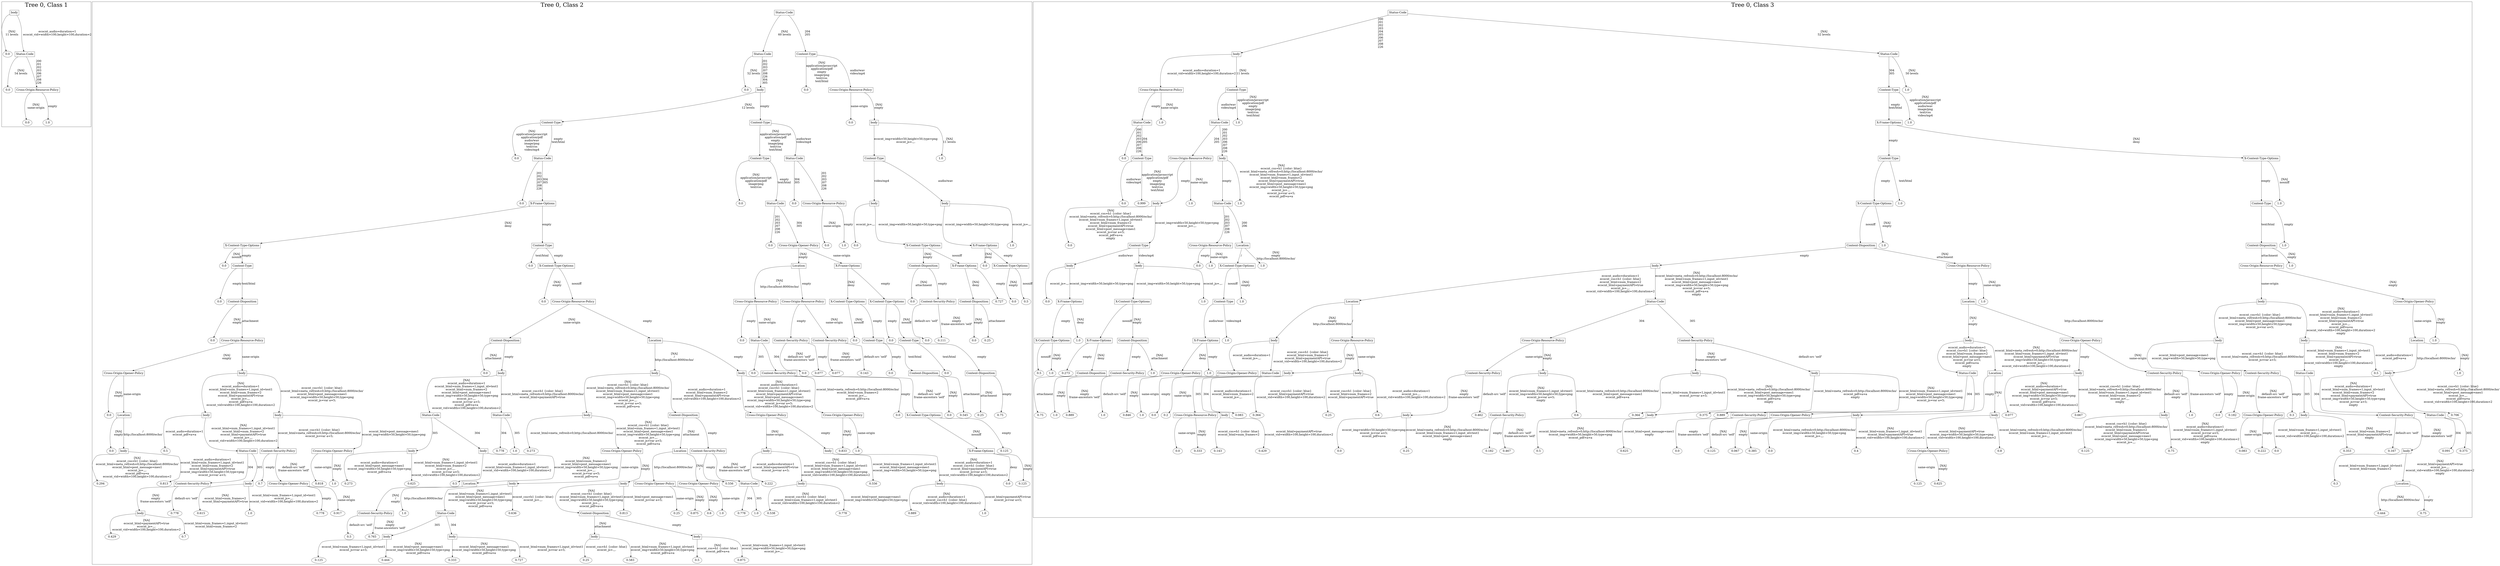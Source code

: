 /*
Generated by:
    http://https://github.com/h2oai/h2o-3/tree/master/h2o-genmodel/src/main/java/hex/genmodel/tools/PrintMojo.java
*/

/*
On a mac:

$ brew install graphviz
$ dot -Tpng file.gv -o file.png
$ open file.png
*/

digraph G {

subgraph cluster_0 {
/* Nodes */

/* Level 0 */
{
"SG_0_Node_0" [shape=box, fontsize=20, label="body"]
}

/* Level 1 */
{
"SG_0_Node_3" [fontsize=20, label="0.0"]
"SG_0_Node_1" [shape=box, fontsize=20, label="Status-Code"]
}

/* Level 2 */
{
"SG_0_Node_4" [fontsize=20, label="0.0"]
"SG_0_Node_2" [shape=box, fontsize=20, label="Cross-Origin-Resource-Policy"]
}

/* Level 3 */
{
"SG_0_Node_5" [fontsize=20, label="0.0"]
"SG_0_Node_6" [fontsize=20, label="1.0"]
}

/* Edges */
"SG_0_Node_0" -> "SG_0_Node_3" [fontsize=20, label="[NA]
11 levels
"]
"SG_0_Node_0" -> "SG_0_Node_1" [fontsize=20, label="ecocnt_audio=duration=1
ecocnt_vid=width=100,height=100,duration=2
"]
"SG_0_Node_1" -> "SG_0_Node_4" [fontsize=20, label="[NA]
54 levels
"]
"SG_0_Node_1" -> "SG_0_Node_2" [fontsize=20, label="200
201
202
203
206
207
208
226
"]
"SG_0_Node_2" -> "SG_0_Node_5" [fontsize=20, label="[NA]
same-origin
"]
"SG_0_Node_2" -> "SG_0_Node_6" [fontsize=20, label="empty
"]

fontsize=40
label="Tree 0, Class 1"
}

subgraph cluster_1 {
/* Nodes */

/* Level 0 */
{
"SG_1_Node_0" [shape=box, fontsize=20, label="Status-Code"]
}

/* Level 1 */
{
"SG_1_Node_1" [shape=box, fontsize=20, label="Status-Code"]
"SG_1_Node_2" [shape=box, fontsize=20, label="Content-Type"]
}

/* Level 2 */
{
"SG_1_Node_147" [fontsize=20, label="0.0"]
"SG_1_Node_4" [shape=box, fontsize=20, label="body"]
"SG_1_Node_148" [fontsize=20, label="0.0"]
"SG_1_Node_6" [shape=box, fontsize=20, label="Cross-Origin-Resource-Policy"]
}

/* Level 3 */
{
"SG_1_Node_7" [shape=box, fontsize=20, label="Content-Type"]
"SG_1_Node_8" [shape=box, fontsize=20, label="Content-Type"]
"SG_1_Node_149" [fontsize=20, label="0.0"]
"SG_1_Node_9" [shape=box, fontsize=20, label="body"]
}

/* Level 4 */
{
"SG_1_Node_150" [fontsize=20, label="0.0"]
"SG_1_Node_10" [shape=box, fontsize=20, label="Status-Code"]
"SG_1_Node_11" [shape=box, fontsize=20, label="Content-Type"]
"SG_1_Node_12" [shape=box, fontsize=20, label="Status-Code"]
"SG_1_Node_13" [shape=box, fontsize=20, label="Content-Type"]
"SG_1_Node_151" [fontsize=20, label="1.0"]
}

/* Level 5 */
{
"SG_1_Node_152" [fontsize=20, label="0.0"]
"SG_1_Node_14" [shape=box, fontsize=20, label="X-Frame-Options"]
"SG_1_Node_153" [fontsize=20, label="0.0"]
"SG_1_Node_15" [shape=box, fontsize=20, label="Status-Code"]
"SG_1_Node_154" [fontsize=20, label="0.0"]
"SG_1_Node_16" [shape=box, fontsize=20, label="Cross-Origin-Resource-Policy"]
"SG_1_Node_17" [shape=box, fontsize=20, label="body"]
"SG_1_Node_18" [shape=box, fontsize=20, label="body"]
}

/* Level 6 */
{
"SG_1_Node_19" [shape=box, fontsize=20, label="X-Content-Type-Options"]
"SG_1_Node_20" [shape=box, fontsize=20, label="Content-Type"]
"SG_1_Node_155" [fontsize=20, label="0.0"]
"SG_1_Node_21" [shape=box, fontsize=20, label="Cross-Origin-Opener-Policy"]
"SG_1_Node_156" [fontsize=20, label="0.0"]
"SG_1_Node_157" [fontsize=20, label="1.0"]
"SG_1_Node_158" [fontsize=20, label="0.0"]
"SG_1_Node_22" [shape=box, fontsize=20, label="X-Content-Type-Options"]
"SG_1_Node_23" [shape=box, fontsize=20, label="X-Frame-Options"]
"SG_1_Node_159" [fontsize=20, label="1.0"]
}

/* Level 7 */
{
"SG_1_Node_160" [fontsize=20, label="0.0"]
"SG_1_Node_24" [shape=box, fontsize=20, label="Content-Type"]
"SG_1_Node_161" [fontsize=20, label="0.0"]
"SG_1_Node_25" [shape=box, fontsize=20, label="X-Content-Type-Options"]
"SG_1_Node_26" [shape=box, fontsize=20, label="Location"]
"SG_1_Node_27" [shape=box, fontsize=20, label="X-Frame-Options"]
"SG_1_Node_28" [shape=box, fontsize=20, label="Content-Disposition"]
"SG_1_Node_29" [shape=box, fontsize=20, label="X-Frame-Options"]
"SG_1_Node_162" [fontsize=20, label="0.0"]
"SG_1_Node_30" [shape=box, fontsize=20, label="X-Content-Type-Options"]
}

/* Level 8 */
{
"SG_1_Node_163" [fontsize=20, label="0.0"]
"SG_1_Node_31" [shape=box, fontsize=20, label="Content-Disposition"]
"SG_1_Node_164" [fontsize=20, label="0.0"]
"SG_1_Node_32" [shape=box, fontsize=20, label="Cross-Origin-Resource-Policy"]
"SG_1_Node_33" [shape=box, fontsize=20, label="Cross-Origin-Resource-Policy"]
"SG_1_Node_34" [shape=box, fontsize=20, label="Cross-Origin-Resource-Policy"]
"SG_1_Node_35" [shape=box, fontsize=20, label="X-Content-Type-Options"]
"SG_1_Node_36" [shape=box, fontsize=20, label="X-Content-Type-Options"]
"SG_1_Node_165" [fontsize=20, label="0.0"]
"SG_1_Node_37" [shape=box, fontsize=20, label="Content-Security-Policy"]
"SG_1_Node_38" [shape=box, fontsize=20, label="Content-Disposition"]
"SG_1_Node_166" [fontsize=20, label="0.727"]
"SG_1_Node_167" [fontsize=20, label="0.0"]
"SG_1_Node_168" [fontsize=20, label="0.5"]
}

/* Level 9 */
{
"SG_1_Node_169" [fontsize=20, label="0.0"]
"SG_1_Node_41" [shape=box, fontsize=20, label="Cross-Origin-Resource-Policy"]
"SG_1_Node_42" [shape=box, fontsize=20, label="Content-Disposition"]
"SG_1_Node_43" [shape=box, fontsize=20, label="Location"]
"SG_1_Node_170" [fontsize=20, label="0.0"]
"SG_1_Node_44" [shape=box, fontsize=20, label="Status-Code"]
"SG_1_Node_45" [shape=box, fontsize=20, label="Content-Security-Policy"]
"SG_1_Node_46" [shape=box, fontsize=20, label="Content-Security-Policy"]
"SG_1_Node_171" [fontsize=20, label="0.0"]
"SG_1_Node_47" [shape=box, fontsize=20, label="Content-Type"]
"SG_1_Node_172" [fontsize=20, label="0.0"]
"SG_1_Node_48" [shape=box, fontsize=20, label="Content-Type"]
"SG_1_Node_173" [fontsize=20, label="0.0"]
"SG_1_Node_174" [fontsize=20, label="0.111"]
"SG_1_Node_175" [fontsize=20, label="0.0"]
"SG_1_Node_176" [fontsize=20, label="0.25"]
}

/* Level 10 */
{
"SG_1_Node_51" [shape=box, fontsize=20, label="Cross-Origin-Opener-Policy"]
"SG_1_Node_52" [shape=box, fontsize=20, label="body"]
"SG_1_Node_177" [fontsize=20, label="0.0"]
"SG_1_Node_53" [shape=box, fontsize=20, label="body"]
"SG_1_Node_54" [shape=box, fontsize=20, label="body"]
"SG_1_Node_55" [shape=box, fontsize=20, label="body"]
"SG_1_Node_178" [fontsize=20, label="0.0"]
"SG_1_Node_56" [shape=box, fontsize=20, label="Content-Security-Policy"]
"SG_1_Node_179" [fontsize=20, label="0.0"]
"SG_1_Node_180" [fontsize=20, label="0.077"]
"SG_1_Node_181" [fontsize=20, label="0.077"]
"SG_1_Node_182" [fontsize=20, label="0.143"]
"SG_1_Node_183" [fontsize=20, label="0.0"]
"SG_1_Node_60" [shape=box, fontsize=20, label="Content-Disposition"]
"SG_1_Node_184" [fontsize=20, label="0.0"]
"SG_1_Node_61" [shape=box, fontsize=20, label="Content-Disposition"]
}

/* Level 11 */
{
"SG_1_Node_185" [fontsize=20, label="0.0"]
"SG_1_Node_62" [shape=box, fontsize=20, label="Location"]
"SG_1_Node_63" [shape=box, fontsize=20, label="body"]
"SG_1_Node_64" [shape=box, fontsize=20, label="body"]
"SG_1_Node_65" [shape=box, fontsize=20, label="Status-Code"]
"SG_1_Node_66" [shape=box, fontsize=20, label="Status-Code"]
"SG_1_Node_67" [shape=box, fontsize=20, label="body"]
"SG_1_Node_68" [shape=box, fontsize=20, label="Content-Disposition"]
"SG_1_Node_69" [shape=box, fontsize=20, label="Cross-Origin-Opener-Policy"]
"SG_1_Node_70" [shape=box, fontsize=20, label="Cross-Origin-Opener-Policy"]
"SG_1_Node_186" [fontsize=20, label="0.0"]
"SG_1_Node_71" [shape=box, fontsize=20, label="X-Content-Type-Options"]
"SG_1_Node_187" [fontsize=20, label="0.0"]
"SG_1_Node_188" [fontsize=20, label="0.545"]
"SG_1_Node_189" [fontsize=20, label="0.25"]
"SG_1_Node_190" [fontsize=20, label="0.75"]
}

/* Level 12 */
{
"SG_1_Node_191" [fontsize=20, label="0.0"]
"SG_1_Node_75" [shape=box, fontsize=20, label="body"]
"SG_1_Node_192" [fontsize=20, label="0.5"]
"SG_1_Node_77" [shape=box, fontsize=20, label="Status-Code"]
"SG_1_Node_78" [shape=box, fontsize=20, label="Content-Security-Policy"]
"SG_1_Node_79" [shape=box, fontsize=20, label="Cross-Origin-Opener-Policy"]
"SG_1_Node_80" [shape=box, fontsize=20, label="body"]
"SG_1_Node_81" [shape=box, fontsize=20, label="body"]
"SG_1_Node_193" [fontsize=20, label="0.778"]
"SG_1_Node_194" [fontsize=20, label="1.0"]
"SG_1_Node_195" [fontsize=20, label="0.273"]
"SG_1_Node_84" [shape=box, fontsize=20, label="Cross-Origin-Opener-Policy"]
"SG_1_Node_85" [shape=box, fontsize=20, label="Location"]
"SG_1_Node_86" [shape=box, fontsize=20, label="Content-Security-Policy"]
"SG_1_Node_87" [shape=box, fontsize=20, label="body"]
"SG_1_Node_88" [shape=box, fontsize=20, label="body"]
"SG_1_Node_196" [fontsize=20, label="0.833"]
"SG_1_Node_197" [fontsize=20, label="1.0"]
"SG_1_Node_90" [shape=box, fontsize=20, label="X-Frame-Options"]
"SG_1_Node_198" [fontsize=20, label="0.125"]
}

/* Level 13 */
{
"SG_1_Node_199" [fontsize=20, label="0.294"]
"SG_1_Node_200" [fontsize=20, label="0.813"]
"SG_1_Node_94" [shape=box, fontsize=20, label="Content-Security-Policy"]
"SG_1_Node_95" [shape=box, fontsize=20, label="body"]
"SG_1_Node_201" [fontsize=20, label="0.7"]
"SG_1_Node_97" [shape=box, fontsize=20, label="Cross-Origin-Opener-Policy"]
"SG_1_Node_202" [fontsize=20, label="0.818"]
"SG_1_Node_203" [fontsize=20, label="1.0"]
"SG_1_Node_204" [fontsize=20, label="0.273"]
"SG_1_Node_205" [fontsize=20, label="0.625"]
"SG_1_Node_206" [fontsize=20, label="0.5"]
"SG_1_Node_102" [shape=box, fontsize=20, label="Location"]
"SG_1_Node_103" [shape=box, fontsize=20, label="body"]
"SG_1_Node_104" [shape=box, fontsize=20, label="body"]
"SG_1_Node_105" [shape=box, fontsize=20, label="Cross-Origin-Opener-Policy"]
"SG_1_Node_106" [shape=box, fontsize=20, label="Cross-Origin-Opener-Policy"]
"SG_1_Node_207" [fontsize=20, label="0.556"]
"SG_1_Node_108" [shape=box, fontsize=20, label="Status-Code"]
"SG_1_Node_208" [fontsize=20, label="0.222"]
"SG_1_Node_110" [shape=box, fontsize=20, label="body"]
"SG_1_Node_209" [fontsize=20, label="0.556"]
"SG_1_Node_112" [shape=box, fontsize=20, label="body"]
"SG_1_Node_210" [fontsize=20, label="0.0"]
"SG_1_Node_211" [fontsize=20, label="0.125"]
}

/* Level 14 */
{
"SG_1_Node_114" [shape=box, fontsize=20, label="body"]
"SG_1_Node_212" [fontsize=20, label="0.778"]
"SG_1_Node_213" [fontsize=20, label="0.615"]
"SG_1_Node_214" [fontsize=20, label="1.0"]
"SG_1_Node_215" [fontsize=20, label="0.778"]
"SG_1_Node_216" [fontsize=20, label="0.917"]
"SG_1_Node_119" [shape=box, fontsize=20, label="Content-Security-Policy"]
"SG_1_Node_217" [fontsize=20, label="1.0"]
"SG_1_Node_120" [shape=box, fontsize=20, label="Status-Code"]
"SG_1_Node_218" [fontsize=20, label="0.636"]
"SG_1_Node_122" [shape=box, fontsize=20, label="Content-Disposition"]
"SG_1_Node_219" [fontsize=20, label="0.813"]
"SG_1_Node_220" [fontsize=20, label="0.25"]
"SG_1_Node_221" [fontsize=20, label="0.875"]
"SG_1_Node_222" [fontsize=20, label="0.6"]
"SG_1_Node_223" [fontsize=20, label="1.0"]
"SG_1_Node_224" [fontsize=20, label="0.778"]
"SG_1_Node_225" [fontsize=20, label="1.0"]
"SG_1_Node_226" [fontsize=20, label="0.538"]
"SG_1_Node_227" [fontsize=20, label="0.778"]
"SG_1_Node_228" [fontsize=20, label="0.889"]
"SG_1_Node_229" [fontsize=20, label="1.0"]
}

/* Level 15 */
{
"SG_1_Node_230" [fontsize=20, label="0.429"]
"SG_1_Node_231" [fontsize=20, label="0.7"]
"SG_1_Node_232" [fontsize=20, label="0.5"]
"SG_1_Node_233" [fontsize=20, label="0.765"]
"SG_1_Node_135" [shape=box, fontsize=20, label="body"]
"SG_1_Node_136" [shape=box, fontsize=20, label="body"]
"SG_1_Node_137" [shape=box, fontsize=20, label="body"]
"SG_1_Node_138" [shape=box, fontsize=20, label="body"]
}

/* Level 16 */
{
"SG_1_Node_234" [fontsize=20, label="0.125"]
"SG_1_Node_235" [fontsize=20, label="0.444"]
"SG_1_Node_236" [fontsize=20, label="0.333"]
"SG_1_Node_237" [fontsize=20, label="0.727"]
"SG_1_Node_238" [fontsize=20, label="0.25"]
"SG_1_Node_239" [fontsize=20, label="0.583"]
"SG_1_Node_240" [fontsize=20, label="0.5"]
"SG_1_Node_241" [fontsize=20, label="0.875"]
}

/* Edges */
"SG_1_Node_0" -> "SG_1_Node_1" [fontsize=20, label="[NA]
60 levels
"]
"SG_1_Node_0" -> "SG_1_Node_2" [fontsize=20, label="204
205
"]
"SG_1_Node_2" -> "SG_1_Node_148" [fontsize=20, label="[NA]
application/javascript
application/pdf
empty
image/png
text/css
text/html
"]
"SG_1_Node_2" -> "SG_1_Node_6" [fontsize=20, label="audio/wav
video/mp4
"]
"SG_1_Node_6" -> "SG_1_Node_149" [fontsize=20, label="same-origin
"]
"SG_1_Node_6" -> "SG_1_Node_9" [fontsize=20, label="[NA]
empty
"]
"SG_1_Node_9" -> "SG_1_Node_13" [fontsize=20, label="ecocnt_img=width=50,height=50,type=png
ecocnt_js=.,,.
"]
"SG_1_Node_9" -> "SG_1_Node_151" [fontsize=20, label="[NA]
11 levels
"]
"SG_1_Node_13" -> "SG_1_Node_17" [fontsize=20, label="video/mp4
"]
"SG_1_Node_13" -> "SG_1_Node_18" [fontsize=20, label="audio/wav
"]
"SG_1_Node_18" -> "SG_1_Node_23" [fontsize=20, label="ecocnt_img=width=50,height=50,type=png
"]
"SG_1_Node_18" -> "SG_1_Node_159" [fontsize=20, label="ecocnt_js=.,,.
"]
"SG_1_Node_23" -> "SG_1_Node_162" [fontsize=20, label="[NA]
deny
"]
"SG_1_Node_23" -> "SG_1_Node_30" [fontsize=20, label="empty
"]
"SG_1_Node_30" -> "SG_1_Node_167" [fontsize=20, label="[NA]
empty
"]
"SG_1_Node_30" -> "SG_1_Node_168" [fontsize=20, label="nosniff
"]
"SG_1_Node_17" -> "SG_1_Node_158" [fontsize=20, label="ecocnt_js=.,,.
"]
"SG_1_Node_17" -> "SG_1_Node_22" [fontsize=20, label="ecocnt_img=width=50,height=50,type=png
"]
"SG_1_Node_22" -> "SG_1_Node_28" [fontsize=20, label="[NA]
empty
"]
"SG_1_Node_22" -> "SG_1_Node_29" [fontsize=20, label="nosniff
"]
"SG_1_Node_29" -> "SG_1_Node_38" [fontsize=20, label="[NA]
deny
"]
"SG_1_Node_29" -> "SG_1_Node_166" [fontsize=20, label="empty
"]
"SG_1_Node_38" -> "SG_1_Node_175" [fontsize=20, label="[NA]
empty
"]
"SG_1_Node_38" -> "SG_1_Node_176" [fontsize=20, label="attachment
"]
"SG_1_Node_28" -> "SG_1_Node_165" [fontsize=20, label="[NA]
attachment
"]
"SG_1_Node_28" -> "SG_1_Node_37" [fontsize=20, label="empty
"]
"SG_1_Node_37" -> "SG_1_Node_173" [fontsize=20, label="default-src 'self'
"]
"SG_1_Node_37" -> "SG_1_Node_174" [fontsize=20, label="[NA]
empty
frame-ancestors 'self'
"]
"SG_1_Node_1" -> "SG_1_Node_147" [fontsize=20, label="[NA]
52 levels
"]
"SG_1_Node_1" -> "SG_1_Node_4" [fontsize=20, label="201
202
203
207
208
226
304
305
"]
"SG_1_Node_4" -> "SG_1_Node_7" [fontsize=20, label="[NA]
12 levels
"]
"SG_1_Node_4" -> "SG_1_Node_8" [fontsize=20, label="empty
"]
"SG_1_Node_8" -> "SG_1_Node_11" [fontsize=20, label="[NA]
application/javascript
application/pdf
empty
image/png
text/css
text/html
"]
"SG_1_Node_8" -> "SG_1_Node_12" [fontsize=20, label="audio/wav
video/mp4
"]
"SG_1_Node_12" -> "SG_1_Node_154" [fontsize=20, label="304
305
"]
"SG_1_Node_12" -> "SG_1_Node_16" [fontsize=20, label="201
202
203
207
208
226
"]
"SG_1_Node_16" -> "SG_1_Node_156" [fontsize=20, label="[NA]
same-origin
"]
"SG_1_Node_16" -> "SG_1_Node_157" [fontsize=20, label="empty
"]
"SG_1_Node_11" -> "SG_1_Node_153" [fontsize=20, label="[NA]
application/javascript
application/pdf
image/png
text/css
"]
"SG_1_Node_11" -> "SG_1_Node_15" [fontsize=20, label="empty
text/html
"]
"SG_1_Node_15" -> "SG_1_Node_155" [fontsize=20, label="201
202
203
207
208
226
"]
"SG_1_Node_15" -> "SG_1_Node_21" [fontsize=20, label="304
305
"]
"SG_1_Node_21" -> "SG_1_Node_26" [fontsize=20, label="[NA]
empty
"]
"SG_1_Node_21" -> "SG_1_Node_27" [fontsize=20, label="same-origin
"]
"SG_1_Node_27" -> "SG_1_Node_35" [fontsize=20, label="[NA]
deny
"]
"SG_1_Node_27" -> "SG_1_Node_36" [fontsize=20, label="empty
"]
"SG_1_Node_36" -> "SG_1_Node_172" [fontsize=20, label="empty
"]
"SG_1_Node_36" -> "SG_1_Node_48" [fontsize=20, label="[NA]
nosniff
"]
"SG_1_Node_48" -> "SG_1_Node_184" [fontsize=20, label="text/html
"]
"SG_1_Node_48" -> "SG_1_Node_61" [fontsize=20, label="empty
"]
"SG_1_Node_61" -> "SG_1_Node_189" [fontsize=20, label="[NA]
attachment
"]
"SG_1_Node_61" -> "SG_1_Node_190" [fontsize=20, label="empty
"]
"SG_1_Node_35" -> "SG_1_Node_171" [fontsize=20, label="[NA]
nosniff
"]
"SG_1_Node_35" -> "SG_1_Node_47" [fontsize=20, label="empty
"]
"SG_1_Node_47" -> "SG_1_Node_183" [fontsize=20, label="empty
"]
"SG_1_Node_47" -> "SG_1_Node_60" [fontsize=20, label="text/html
"]
"SG_1_Node_60" -> "SG_1_Node_187" [fontsize=20, label="[NA]
empty
"]
"SG_1_Node_60" -> "SG_1_Node_188" [fontsize=20, label="attachment
"]
"SG_1_Node_26" -> "SG_1_Node_33" [fontsize=20, label="[NA]
/
http://localhost:8000/echo/
"]
"SG_1_Node_26" -> "SG_1_Node_34" [fontsize=20, label="empty
"]
"SG_1_Node_34" -> "SG_1_Node_45" [fontsize=20, label="empty
"]
"SG_1_Node_34" -> "SG_1_Node_46" [fontsize=20, label="[NA]
same-origin
"]
"SG_1_Node_46" -> "SG_1_Node_181" [fontsize=20, label="[NA]
empty
frame-ancestors 'self'
"]
"SG_1_Node_46" -> "SG_1_Node_182" [fontsize=20, label="default-src 'self'
"]
"SG_1_Node_45" -> "SG_1_Node_179" [fontsize=20, label="[NA]
default-src 'self'
frame-ancestors 'self'
"]
"SG_1_Node_45" -> "SG_1_Node_180" [fontsize=20, label="empty
"]
"SG_1_Node_33" -> "SG_1_Node_170" [fontsize=20, label="empty
"]
"SG_1_Node_33" -> "SG_1_Node_44" [fontsize=20, label="[NA]
same-origin
"]
"SG_1_Node_44" -> "SG_1_Node_178" [fontsize=20, label="305
"]
"SG_1_Node_44" -> "SG_1_Node_56" [fontsize=20, label="304
"]
"SG_1_Node_56" -> "SG_1_Node_186" [fontsize=20, label="empty
"]
"SG_1_Node_56" -> "SG_1_Node_71" [fontsize=20, label="[NA]
default-src 'self'
frame-ancestors 'self'
"]
"SG_1_Node_71" -> "SG_1_Node_90" [fontsize=20, label="[NA]
nosniff
"]
"SG_1_Node_71" -> "SG_1_Node_198" [fontsize=20, label="empty
"]
"SG_1_Node_90" -> "SG_1_Node_210" [fontsize=20, label="deny
"]
"SG_1_Node_90" -> "SG_1_Node_211" [fontsize=20, label="[NA]
empty
"]
"SG_1_Node_7" -> "SG_1_Node_150" [fontsize=20, label="[NA]
application/javascript
application/pdf
audio/wav
image/png
text/css
video/mp4
"]
"SG_1_Node_7" -> "SG_1_Node_10" [fontsize=20, label="empty
text/html
"]
"SG_1_Node_10" -> "SG_1_Node_152" [fontsize=20, label="201
202
203
207
208
226
"]
"SG_1_Node_10" -> "SG_1_Node_14" [fontsize=20, label="304
305
"]
"SG_1_Node_14" -> "SG_1_Node_19" [fontsize=20, label="[NA]
deny
"]
"SG_1_Node_14" -> "SG_1_Node_20" [fontsize=20, label="empty
"]
"SG_1_Node_20" -> "SG_1_Node_161" [fontsize=20, label="text/html
"]
"SG_1_Node_20" -> "SG_1_Node_25" [fontsize=20, label="empty
"]
"SG_1_Node_25" -> "SG_1_Node_164" [fontsize=20, label="[NA]
empty
"]
"SG_1_Node_25" -> "SG_1_Node_32" [fontsize=20, label="nosniff
"]
"SG_1_Node_32" -> "SG_1_Node_42" [fontsize=20, label="[NA]
same-origin
"]
"SG_1_Node_32" -> "SG_1_Node_43" [fontsize=20, label="empty
"]
"SG_1_Node_43" -> "SG_1_Node_54" [fontsize=20, label="[NA]
/
http://localhost:8000/echo/
"]
"SG_1_Node_43" -> "SG_1_Node_55" [fontsize=20, label="empty
"]
"SG_1_Node_55" -> "SG_1_Node_69" [fontsize=20, label="[NA]
ecocnt_audio=duration=1
ecocnt_css=h1 {color: blue}
ecocnt_html=num_frames=1,input_id=test1
ecocnt_html=paymentAPI=true
ecocnt_html=post_message=mes1
ecocnt_img=width=50,height=50,type=png
ecocnt_js=var a=5;
ecocnt_vid=width=100,height=100,duration=2
"]
"SG_1_Node_55" -> "SG_1_Node_70" [fontsize=20, label="ecocnt_html=meta_refresh=0;http://localhost:8000/echo/
ecocnt_html=num_frames=2
ecocnt_js=.,,.
ecocnt_pdf=a=a
"]
"SG_1_Node_70" -> "SG_1_Node_196" [fontsize=20, label="[NA]
empty
"]
"SG_1_Node_70" -> "SG_1_Node_197" [fontsize=20, label="same-origin
"]
"SG_1_Node_69" -> "SG_1_Node_87" [fontsize=20, label="[NA]
same-origin
"]
"SG_1_Node_69" -> "SG_1_Node_88" [fontsize=20, label="empty
"]
"SG_1_Node_88" -> "SG_1_Node_209" [fontsize=20, label="ecocnt_html=num_frames=1,input_id=test1
ecocnt_html=post_message=mes1
ecocnt_img=width=50,height=50,type=png
"]
"SG_1_Node_88" -> "SG_1_Node_112" [fontsize=20, label="[NA]
ecocnt_audio=duration=1
ecocnt_css=h1 {color: blue}
ecocnt_html=paymentAPI=true
ecocnt_js=var a=5;
ecocnt_vid=width=100,height=100,duration=2
"]
"SG_1_Node_112" -> "SG_1_Node_228" [fontsize=20, label="[NA]
ecocnt_audio=duration=1
ecocnt_css=h1 {color: blue}
ecocnt_vid=width=100,height=100,duration=2
"]
"SG_1_Node_112" -> "SG_1_Node_229" [fontsize=20, label="ecocnt_html=paymentAPI=true
ecocnt_js=var a=5;
"]
"SG_1_Node_87" -> "SG_1_Node_208" [fontsize=20, label="ecocnt_audio=duration=1
ecocnt_html=paymentAPI=true
ecocnt_js=var a=5;
"]
"SG_1_Node_87" -> "SG_1_Node_110" [fontsize=20, label="[NA]
ecocnt_css=h1 {color: blue}
ecocnt_html=num_frames=1,input_id=test1
ecocnt_html=post_message=mes1
ecocnt_img=width=50,height=50,type=png
ecocnt_vid=width=100,height=100,duration=2
"]
"SG_1_Node_110" -> "SG_1_Node_226" [fontsize=20, label="[NA]
ecocnt_css=h1 {color: blue}
ecocnt_html=num_frames=1,input_id=test1
ecocnt_vid=width=100,height=100,duration=2
"]
"SG_1_Node_110" -> "SG_1_Node_227" [fontsize=20, label="ecocnt_html=post_message=mes1
ecocnt_img=width=50,height=50,type=png
"]
"SG_1_Node_54" -> "SG_1_Node_67" [fontsize=20, label="[NA]
ecocnt_css=h1 {color: blue}
ecocnt_html=meta_refresh=0;http://localhost:8000/echo/
ecocnt_html=num_frames=1,input_id=test1
ecocnt_html=post_message=mes1
ecocnt_img=width=50,height=50,type=png
ecocnt_js=.,,.
ecocnt_js=var a=5;
ecocnt_pdf=a=a
"]
"SG_1_Node_54" -> "SG_1_Node_68" [fontsize=20, label="ecocnt_audio=duration=1
ecocnt_html=num_frames=2
ecocnt_html=paymentAPI=true
ecocnt_vid=width=100,height=100,duration=2
"]
"SG_1_Node_68" -> "SG_1_Node_85" [fontsize=20, label="[NA]
attachment
"]
"SG_1_Node_68" -> "SG_1_Node_86" [fontsize=20, label="empty
"]
"SG_1_Node_86" -> "SG_1_Node_207" [fontsize=20, label="empty
"]
"SG_1_Node_86" -> "SG_1_Node_108" [fontsize=20, label="[NA]
default-src 'self'
frame-ancestors 'self'
"]
"SG_1_Node_108" -> "SG_1_Node_224" [fontsize=20, label="304
"]
"SG_1_Node_108" -> "SG_1_Node_225" [fontsize=20, label="305
"]
"SG_1_Node_85" -> "SG_1_Node_105" [fontsize=20, label="http://localhost:8000/echo/
"]
"SG_1_Node_85" -> "SG_1_Node_106" [fontsize=20, label="[NA]
/
"]
"SG_1_Node_106" -> "SG_1_Node_222" [fontsize=20, label="[NA]
empty
"]
"SG_1_Node_106" -> "SG_1_Node_223" [fontsize=20, label="same-origin
"]
"SG_1_Node_105" -> "SG_1_Node_220" [fontsize=20, label="same-origin
"]
"SG_1_Node_105" -> "SG_1_Node_221" [fontsize=20, label="[NA]
empty
"]
"SG_1_Node_67" -> "SG_1_Node_195" [fontsize=20, label="ecocnt_html=meta_refresh=0;http://localhost:8000/echo/
"]
"SG_1_Node_67" -> "SG_1_Node_84" [fontsize=20, label="[NA]
ecocnt_css=h1 {color: blue}
ecocnt_html=num_frames=1,input_id=test1
ecocnt_html=post_message=mes1
ecocnt_img=width=50,height=50,type=png
ecocnt_js=.,,.
ecocnt_js=var a=5;
ecocnt_pdf=a=a
"]
"SG_1_Node_84" -> "SG_1_Node_103" [fontsize=20, label="same-origin
"]
"SG_1_Node_84" -> "SG_1_Node_104" [fontsize=20, label="[NA]
empty
"]
"SG_1_Node_104" -> "SG_1_Node_122" [fontsize=20, label="[NA]
ecocnt_css=h1 {color: blue}
ecocnt_html=num_frames=1,input_id=test1
ecocnt_img=width=50,height=50,type=png
ecocnt_js=.,,.
ecocnt_pdf=a=a
"]
"SG_1_Node_104" -> "SG_1_Node_219" [fontsize=20, label="ecocnt_html=post_message=mes1
ecocnt_js=var a=5;
"]
"SG_1_Node_122" -> "SG_1_Node_137" [fontsize=20, label="[NA]
attachment
"]
"SG_1_Node_122" -> "SG_1_Node_138" [fontsize=20, label="empty
"]
"SG_1_Node_138" -> "SG_1_Node_240" [fontsize=20, label="[NA]
ecocnt_css=h1 {color: blue}
ecocnt_pdf=a=a
"]
"SG_1_Node_138" -> "SG_1_Node_241" [fontsize=20, label="ecocnt_html=num_frames=1,input_id=test1
ecocnt_img=width=50,height=50,type=png
ecocnt_js=.,,.
"]
"SG_1_Node_137" -> "SG_1_Node_238" [fontsize=20, label="ecocnt_css=h1 {color: blue}
ecocnt_js=.,,.
"]
"SG_1_Node_137" -> "SG_1_Node_239" [fontsize=20, label="[NA]
ecocnt_html=num_frames=1,input_id=test1
ecocnt_img=width=50,height=50,type=png
ecocnt_pdf=a=a
"]
"SG_1_Node_103" -> "SG_1_Node_120" [fontsize=20, label="[NA]
ecocnt_html=num_frames=1,input_id=test1
ecocnt_html=post_message=mes1
ecocnt_img=width=50,height=50,type=png
ecocnt_js=var a=5;
ecocnt_pdf=a=a
"]
"SG_1_Node_103" -> "SG_1_Node_218" [fontsize=20, label="ecocnt_css=h1 {color: blue}
ecocnt_js=.,,.
"]
"SG_1_Node_120" -> "SG_1_Node_135" [fontsize=20, label="305
"]
"SG_1_Node_120" -> "SG_1_Node_136" [fontsize=20, label="304
"]
"SG_1_Node_136" -> "SG_1_Node_236" [fontsize=20, label="[NA]
ecocnt_html=post_message=mes1
ecocnt_img=width=50,height=50,type=png
ecocnt_pdf=a=a
"]
"SG_1_Node_136" -> "SG_1_Node_237" [fontsize=20, label="ecocnt_html=num_frames=1,input_id=test1
ecocnt_js=var a=5;
"]
"SG_1_Node_135" -> "SG_1_Node_234" [fontsize=20, label="ecocnt_html=num_frames=1,input_id=test1
ecocnt_js=var a=5;
"]
"SG_1_Node_135" -> "SG_1_Node_235" [fontsize=20, label="[NA]
ecocnt_html=post_message=mes1
ecocnt_img=width=50,height=50,type=png
ecocnt_pdf=a=a
"]
"SG_1_Node_42" -> "SG_1_Node_177" [fontsize=20, label="[NA]
attachment
"]
"SG_1_Node_42" -> "SG_1_Node_53" [fontsize=20, label="empty
"]
"SG_1_Node_53" -> "SG_1_Node_65" [fontsize=20, label="[NA]
ecocnt_audio=duration=1
ecocnt_html=num_frames=1,input_id=test1
ecocnt_html=num_frames=2
ecocnt_html=post_message=mes1
ecocnt_img=width=50,height=50,type=png
ecocnt_js=.,,.
ecocnt_js=var a=5;
ecocnt_pdf=a=a
ecocnt_vid=width=100,height=100,duration=2
"]
"SG_1_Node_53" -> "SG_1_Node_66" [fontsize=20, label="ecocnt_css=h1 {color: blue}
ecocnt_html=meta_refresh=0;http://localhost:8000/echo/
ecocnt_html=paymentAPI=true
"]
"SG_1_Node_66" -> "SG_1_Node_193" [fontsize=20, label="304
"]
"SG_1_Node_66" -> "SG_1_Node_194" [fontsize=20, label="305
"]
"SG_1_Node_65" -> "SG_1_Node_80" [fontsize=20, label="305
"]
"SG_1_Node_65" -> "SG_1_Node_81" [fontsize=20, label="304
"]
"SG_1_Node_81" -> "SG_1_Node_206" [fontsize=20, label="ecocnt_audio=duration=1
ecocnt_html=num_frames=1,input_id=test1
ecocnt_vid=width=100,height=100,duration=2
"]
"SG_1_Node_81" -> "SG_1_Node_102" [fontsize=20, label="[NA]
ecocnt_html=num_frames=2
ecocnt_html=post_message=mes1
ecocnt_img=width=50,height=50,type=png
ecocnt_js=.,,.
ecocnt_js=var a=5;
ecocnt_pdf=a=a
"]
"SG_1_Node_102" -> "SG_1_Node_119" [fontsize=20, label="[NA]
/
empty
"]
"SG_1_Node_102" -> "SG_1_Node_217" [fontsize=20, label="http://localhost:8000/echo/
"]
"SG_1_Node_119" -> "SG_1_Node_232" [fontsize=20, label="default-src 'self'
"]
"SG_1_Node_119" -> "SG_1_Node_233" [fontsize=20, label="[NA]
empty
frame-ancestors 'self'
"]
"SG_1_Node_80" -> "SG_1_Node_204" [fontsize=20, label="ecocnt_audio=duration=1
ecocnt_html=post_message=mes1
ecocnt_img=width=50,height=50,type=png
ecocnt_pdf=a=a
"]
"SG_1_Node_80" -> "SG_1_Node_205" [fontsize=20, label="[NA]
ecocnt_html=num_frames=1,input_id=test1
ecocnt_html=num_frames=2
ecocnt_js=.,,.
ecocnt_js=var a=5;
ecocnt_vid=width=100,height=100,duration=2
"]
"SG_1_Node_19" -> "SG_1_Node_160" [fontsize=20, label="[NA]
nosniff
"]
"SG_1_Node_19" -> "SG_1_Node_24" [fontsize=20, label="empty
"]
"SG_1_Node_24" -> "SG_1_Node_163" [fontsize=20, label="empty
"]
"SG_1_Node_24" -> "SG_1_Node_31" [fontsize=20, label="text/html
"]
"SG_1_Node_31" -> "SG_1_Node_169" [fontsize=20, label="[NA]
empty
"]
"SG_1_Node_31" -> "SG_1_Node_41" [fontsize=20, label="attachment
"]
"SG_1_Node_41" -> "SG_1_Node_51" [fontsize=20, label="[NA]
empty
"]
"SG_1_Node_41" -> "SG_1_Node_52" [fontsize=20, label="same-origin
"]
"SG_1_Node_52" -> "SG_1_Node_63" [fontsize=20, label="[NA]
ecocnt_audio=duration=1
ecocnt_html=num_frames=1,input_id=test1
ecocnt_html=num_frames=2
ecocnt_html=paymentAPI=true
ecocnt_js=.,,.
ecocnt_pdf=a=a
ecocnt_vid=width=100,height=100,duration=2
"]
"SG_1_Node_52" -> "SG_1_Node_64" [fontsize=20, label="ecocnt_css=h1 {color: blue}
ecocnt_html=meta_refresh=0;http://localhost:8000/echo/
ecocnt_html=post_message=mes1
ecocnt_img=width=50,height=50,type=png
ecocnt_js=var a=5;
"]
"SG_1_Node_64" -> "SG_1_Node_78" [fontsize=20, label="ecocnt_css=h1 {color: blue}
ecocnt_html=meta_refresh=0;http://localhost:8000/echo/
ecocnt_js=var a=5;
"]
"SG_1_Node_64" -> "SG_1_Node_79" [fontsize=20, label="ecocnt_html=post_message=mes1
ecocnt_img=width=50,height=50,type=png
"]
"SG_1_Node_79" -> "SG_1_Node_202" [fontsize=20, label="same-origin
"]
"SG_1_Node_79" -> "SG_1_Node_203" [fontsize=20, label="[NA]
empty
"]
"SG_1_Node_78" -> "SG_1_Node_201" [fontsize=20, label="empty
"]
"SG_1_Node_78" -> "SG_1_Node_97" [fontsize=20, label="[NA]
default-src 'self'
frame-ancestors 'self'
"]
"SG_1_Node_97" -> "SG_1_Node_215" [fontsize=20, label="empty
"]
"SG_1_Node_97" -> "SG_1_Node_216" [fontsize=20, label="[NA]
same-origin
"]
"SG_1_Node_63" -> "SG_1_Node_192" [fontsize=20, label="ecocnt_audio=duration=1
ecocnt_pdf=a=a
"]
"SG_1_Node_63" -> "SG_1_Node_77" [fontsize=20, label="[NA]
ecocnt_html=num_frames=1,input_id=test1
ecocnt_html=num_frames=2
ecocnt_html=paymentAPI=true
ecocnt_js=.,,.
ecocnt_vid=width=100,height=100,duration=2
"]
"SG_1_Node_77" -> "SG_1_Node_94" [fontsize=20, label="304
"]
"SG_1_Node_77" -> "SG_1_Node_95" [fontsize=20, label="305
"]
"SG_1_Node_95" -> "SG_1_Node_213" [fontsize=20, label="[NA]
ecocnt_html=num_frames=2
ecocnt_html=paymentAPI=true
"]
"SG_1_Node_95" -> "SG_1_Node_214" [fontsize=20, label="ecocnt_html=num_frames=1,input_id=test1
ecocnt_js=.,,.
ecocnt_vid=width=100,height=100,duration=2
"]
"SG_1_Node_94" -> "SG_1_Node_114" [fontsize=20, label="[NA]
empty
frame-ancestors 'self'
"]
"SG_1_Node_94" -> "SG_1_Node_212" [fontsize=20, label="default-src 'self'
"]
"SG_1_Node_114" -> "SG_1_Node_230" [fontsize=20, label="[NA]
ecocnt_html=paymentAPI=true
ecocnt_js=.,,.
ecocnt_vid=width=100,height=100,duration=2
"]
"SG_1_Node_114" -> "SG_1_Node_231" [fontsize=20, label="ecocnt_html=num_frames=1,input_id=test1
ecocnt_html=num_frames=2
"]
"SG_1_Node_51" -> "SG_1_Node_185" [fontsize=20, label="[NA]
empty
"]
"SG_1_Node_51" -> "SG_1_Node_62" [fontsize=20, label="same-origin
"]
"SG_1_Node_62" -> "SG_1_Node_191" [fontsize=20, label="[NA]
empty
"]
"SG_1_Node_62" -> "SG_1_Node_75" [fontsize=20, label="/
http://localhost:8000/echo/
"]
"SG_1_Node_75" -> "SG_1_Node_199" [fontsize=20, label="[NA]
ecocnt_css=h1 {color: blue}
ecocnt_html=meta_refresh=0;http://localhost:8000/echo/
ecocnt_html=post_message=mes1
ecocnt_js=.,,.
ecocnt_pdf=a=a
ecocnt_vid=width=100,height=100,duration=2
"]
"SG_1_Node_75" -> "SG_1_Node_200" [fontsize=20, label="ecocnt_audio=duration=1
ecocnt_html=num_frames=1,input_id=test1
ecocnt_html=num_frames=2
ecocnt_html=paymentAPI=true
ecocnt_img=width=50,height=50,type=png
ecocnt_js=var a=5;
"]

fontsize=40
label="Tree 0, Class 2"
}

subgraph cluster_2 {
/* Nodes */

/* Level 0 */
{
"SG_2_Node_0" [shape=box, fontsize=20, label="Status-Code"]
}

/* Level 1 */
{
"SG_2_Node_1" [shape=box, fontsize=20, label="body"]
"SG_2_Node_2" [shape=box, fontsize=20, label="Status-Code"]
}

/* Level 2 */
{
"SG_2_Node_3" [shape=box, fontsize=20, label="Cross-Origin-Resource-Policy"]
"SG_2_Node_4" [shape=box, fontsize=20, label="Content-Type"]
"SG_2_Node_5" [shape=box, fontsize=20, label="Content-Type"]
"SG_2_Node_137" [fontsize=20, label="1.0"]
}

/* Level 3 */
{
"SG_2_Node_7" [shape=box, fontsize=20, label="Status-Code"]
"SG_2_Node_138" [fontsize=20, label="1.0"]
"SG_2_Node_9" [shape=box, fontsize=20, label="Status-Code"]
"SG_2_Node_139" [fontsize=20, label="1.0"]
"SG_2_Node_11" [shape=box, fontsize=20, label="X-Frame-Options"]
"SG_2_Node_140" [fontsize=20, label="1.0"]
}

/* Level 4 */
{
"SG_2_Node_141" [fontsize=20, label="0.0"]
"SG_2_Node_12" [shape=box, fontsize=20, label="Content-Type"]
"SG_2_Node_13" [shape=box, fontsize=20, label="Cross-Origin-Resource-Policy"]
"SG_2_Node_14" [shape=box, fontsize=20, label="body"]
"SG_2_Node_15" [shape=box, fontsize=20, label="Content-Type"]
"SG_2_Node_16" [shape=box, fontsize=20, label="X-Content-Type-Options"]
}

/* Level 5 */
{
"SG_2_Node_142" [fontsize=20, label="0.0"]
"SG_2_Node_143" [fontsize=20, label="0.999"]
"SG_2_Node_18" [shape=box, fontsize=20, label="body"]
"SG_2_Node_144" [fontsize=20, label="1.0"]
"SG_2_Node_19" [shape=box, fontsize=20, label="Status-Code"]
"SG_2_Node_145" [fontsize=20, label="1.0"]
"SG_2_Node_20" [shape=box, fontsize=20, label="X-Content-Type-Options"]
"SG_2_Node_146" [fontsize=20, label="1.0"]
"SG_2_Node_21" [shape=box, fontsize=20, label="Content-Type"]
"SG_2_Node_147" [fontsize=20, label="1.0"]
}

/* Level 6 */
{
"SG_2_Node_148" [fontsize=20, label="0.0"]
"SG_2_Node_22" [shape=box, fontsize=20, label="Content-Type"]
"SG_2_Node_23" [shape=box, fontsize=20, label="Cross-Origin-Resource-Policy"]
"SG_2_Node_24" [shape=box, fontsize=20, label="Location"]
"SG_2_Node_25" [shape=box, fontsize=20, label="Content-Disposition"]
"SG_2_Node_149" [fontsize=20, label="1.0"]
"SG_2_Node_26" [shape=box, fontsize=20, label="Content-Disposition"]
"SG_2_Node_150" [fontsize=20, label="1.0"]
}

/* Level 7 */
{
"SG_2_Node_27" [shape=box, fontsize=20, label="body"]
"SG_2_Node_28" [shape=box, fontsize=20, label="body"]
"SG_2_Node_151" [fontsize=20, label="0.0"]
"SG_2_Node_152" [fontsize=20, label="1.0"]
"SG_2_Node_29" [shape=box, fontsize=20, label="X-Content-Type-Options"]
"SG_2_Node_153" [fontsize=20, label="1.0"]
"SG_2_Node_30" [shape=box, fontsize=20, label="body"]
"SG_2_Node_31" [shape=box, fontsize=20, label="Cross-Origin-Resource-Policy"]
"SG_2_Node_32" [shape=box, fontsize=20, label="Cross-Origin-Resource-Policy"]
"SG_2_Node_154" [fontsize=20, label="1.0"]
}

/* Level 8 */
{
"SG_2_Node_155" [fontsize=20, label="0.0"]
"SG_2_Node_33" [shape=box, fontsize=20, label="X-Frame-Options"]
"SG_2_Node_34" [shape=box, fontsize=20, label="X-Content-Type-Options"]
"SG_2_Node_156" [fontsize=20, label="1.0"]
"SG_2_Node_35" [shape=box, fontsize=20, label="Content-Type"]
"SG_2_Node_157" [fontsize=20, label="1.0"]
"SG_2_Node_36" [shape=box, fontsize=20, label="Location"]
"SG_2_Node_37" [shape=box, fontsize=20, label="Status-Code"]
"SG_2_Node_38" [shape=box, fontsize=20, label="Location"]
"SG_2_Node_158" [fontsize=20, label="1.0"]
"SG_2_Node_39" [shape=box, fontsize=20, label="body"]
"SG_2_Node_40" [shape=box, fontsize=20, label="Cross-Origin-Opener-Policy"]
}

/* Level 9 */
{
"SG_2_Node_41" [shape=box, fontsize=20, label="X-Content-Type-Options"]
"SG_2_Node_159" [fontsize=20, label="1.0"]
"SG_2_Node_42" [shape=box, fontsize=20, label="X-Frame-Options"]
"SG_2_Node_43" [shape=box, fontsize=20, label="Content-Disposition"]
"SG_2_Node_44" [shape=box, fontsize=20, label="X-Frame-Options"]
"SG_2_Node_160" [fontsize=20, label="1.0"]
"SG_2_Node_45" [shape=box, fontsize=20, label="body"]
"SG_2_Node_46" [shape=box, fontsize=20, label="Cross-Origin-Resource-Policy"]
"SG_2_Node_47" [shape=box, fontsize=20, label="Cross-Origin-Resource-Policy"]
"SG_2_Node_48" [shape=box, fontsize=20, label="Content-Security-Policy"]
"SG_2_Node_49" [shape=box, fontsize=20, label="body"]
"SG_2_Node_50" [shape=box, fontsize=20, label="Cross-Origin-Opener-Policy"]
"SG_2_Node_51" [shape=box, fontsize=20, label="body"]
"SG_2_Node_52" [shape=box, fontsize=20, label="body"]
"SG_2_Node_53" [shape=box, fontsize=20, label="Location"]
"SG_2_Node_161" [fontsize=20, label="1.0"]
}

/* Level 10 */
{
"SG_2_Node_162" [fontsize=20, label="0.5"]
"SG_2_Node_163" [fontsize=20, label="1.0"]
"SG_2_Node_164" [fontsize=20, label="0.273"]
"SG_2_Node_56" [shape=box, fontsize=20, label="Content-Disposition"]
"SG_2_Node_57" [shape=box, fontsize=20, label="Content-Security-Policy"]
"SG_2_Node_165" [fontsize=20, label="1.0"]
"SG_2_Node_58" [shape=box, fontsize=20, label="Cross-Origin-Opener-Policy"]
"SG_2_Node_166" [fontsize=20, label="1.0"]
"SG_2_Node_59" [shape=box, fontsize=20, label="Cross-Origin-Opener-Policy"]
"SG_2_Node_60" [shape=box, fontsize=20, label="Status-Code"]
"SG_2_Node_61" [shape=box, fontsize=20, label="body"]
"SG_2_Node_62" [shape=box, fontsize=20, label="body"]
"SG_2_Node_63" [shape=box, fontsize=20, label="Content-Security-Policy"]
"SG_2_Node_64" [shape=box, fontsize=20, label="body"]
"SG_2_Node_65" [shape=box, fontsize=20, label="body"]
"SG_2_Node_66" [shape=box, fontsize=20, label="body"]
"SG_2_Node_67" [shape=box, fontsize=20, label="Status-Code"]
"SG_2_Node_68" [shape=box, fontsize=20, label="Location"]
"SG_2_Node_69" [shape=box, fontsize=20, label="body"]
"SG_2_Node_70" [shape=box, fontsize=20, label="Content-Security-Policy"]
"SG_2_Node_71" [shape=box, fontsize=20, label="Cross-Origin-Opener-Policy"]
"SG_2_Node_72" [shape=box, fontsize=20, label="Content-Security-Policy"]
"SG_2_Node_73" [shape=box, fontsize=20, label="Status-Code"]
"SG_2_Node_167" [fontsize=20, label="0.5"]
"SG_2_Node_75" [shape=box, fontsize=20, label="body"]
"SG_2_Node_168" [fontsize=20, label="1.0"]
}

/* Level 11 */
{
"SG_2_Node_169" [fontsize=20, label="0.75"]
"SG_2_Node_170" [fontsize=20, label="1.0"]
"SG_2_Node_171" [fontsize=20, label="0.889"]
"SG_2_Node_172" [fontsize=20, label="1.0"]
"SG_2_Node_173" [fontsize=20, label="0.846"]
"SG_2_Node_174" [fontsize=20, label="1.0"]
"SG_2_Node_175" [fontsize=20, label="0.0"]
"SG_2_Node_176" [fontsize=20, label="0.2"]
"SG_2_Node_80" [shape=box, fontsize=20, label="Cross-Origin-Resource-Policy"]
"SG_2_Node_81" [shape=box, fontsize=20, label="body"]
"SG_2_Node_177" [fontsize=20, label="0.083"]
"SG_2_Node_178" [fontsize=20, label="0.364"]
"SG_2_Node_179" [fontsize=20, label="0.25"]
"SG_2_Node_180" [fontsize=20, label="0.6"]
"SG_2_Node_86" [shape=box, fontsize=20, label="body"]
"SG_2_Node_181" [fontsize=20, label="0.462"]
"SG_2_Node_88" [shape=box, fontsize=20, label="Content-Security-Policy"]
"SG_2_Node_182" [fontsize=20, label="0.6"]
"SG_2_Node_183" [fontsize=20, label="0.364"]
"SG_2_Node_91" [shape=box, fontsize=20, label="body"]
"SG_2_Node_184" [fontsize=20, label="0.375"]
"SG_2_Node_185" [fontsize=20, label="0.889"]
"SG_2_Node_94" [shape=box, fontsize=20, label="Content-Security-Policy"]
"SG_2_Node_95" [shape=box, fontsize=20, label="Cross-Origin-Opener-Policy"]
"SG_2_Node_96" [shape=box, fontsize=20, label="body"]
"SG_2_Node_97" [shape=box, fontsize=20, label="body"]
"SG_2_Node_186" [fontsize=20, label="0.077"]
"SG_2_Node_187" [fontsize=20, label="0.667"]
"SG_2_Node_100" [shape=box, fontsize=20, label="body"]
"SG_2_Node_188" [fontsize=20, label="1.0"]
"SG_2_Node_189" [fontsize=20, label="0.0"]
"SG_2_Node_190" [fontsize=20, label="0.182"]
"SG_2_Node_102" [shape=box, fontsize=20, label="Cross-Origin-Opener-Policy"]
"SG_2_Node_191" [fontsize=20, label="0.3"]
"SG_2_Node_104" [shape=box, fontsize=20, label="body"]
"SG_2_Node_105" [shape=box, fontsize=20, label="Content-Security-Policy"]
"SG_2_Node_106" [shape=box, fontsize=20, label="Status-Code"]
"SG_2_Node_192" [fontsize=20, label="0.706"]
}

/* Level 12 */
{
"SG_2_Node_193" [fontsize=20, label="0.0"]
"SG_2_Node_194" [fontsize=20, label="0.333"]
"SG_2_Node_195" [fontsize=20, label="0.143"]
"SG_2_Node_196" [fontsize=20, label="0.429"]
"SG_2_Node_197" [fontsize=20, label="0.0"]
"SG_2_Node_198" [fontsize=20, label="0.25"]
"SG_2_Node_199" [fontsize=20, label="0.182"]
"SG_2_Node_200" [fontsize=20, label="0.467"]
"SG_2_Node_201" [fontsize=20, label="0.5"]
"SG_2_Node_202" [fontsize=20, label="0.625"]
"SG_2_Node_203" [fontsize=20, label="0.0"]
"SG_2_Node_204" [fontsize=20, label="0.125"]
"SG_2_Node_205" [fontsize=20, label="0.067"]
"SG_2_Node_206" [fontsize=20, label="0.385"]
"SG_2_Node_207" [fontsize=20, label="0.0"]
"SG_2_Node_208" [fontsize=20, label="0.4"]
"SG_2_Node_120" [shape=box, fontsize=20, label="Cross-Origin-Opener-Policy"]
"SG_2_Node_209" [fontsize=20, label="0.8"]
"SG_2_Node_210" [fontsize=20, label="0.125"]
"SG_2_Node_211" [fontsize=20, label="0.75"]
"SG_2_Node_212" [fontsize=20, label="0.083"]
"SG_2_Node_213" [fontsize=20, label="0.222"]
"SG_2_Node_214" [fontsize=20, label="0.0"]
"SG_2_Node_215" [fontsize=20, label="0.353"]
"SG_2_Node_216" [fontsize=20, label="0.167"]
"SG_2_Node_128" [shape=box, fontsize=20, label="body"]
"SG_2_Node_217" [fontsize=20, label="0.091"]
"SG_2_Node_218" [fontsize=20, label="0.375"]
}

/* Level 13 */
{
"SG_2_Node_219" [fontsize=20, label="0.125"]
"SG_2_Node_220" [fontsize=20, label="0.625"]
"SG_2_Node_221" [fontsize=20, label="0.3"]
"SG_2_Node_134" [shape=box, fontsize=20, label="Location"]
}

/* Level 14 */
{
"SG_2_Node_222" [fontsize=20, label="0.444"]
"SG_2_Node_223" [fontsize=20, label="0.75"]
}

/* Edges */
"SG_2_Node_0" -> "SG_2_Node_1" [fontsize=20, label="200
201
202
203
204
205
206
207
208
226
"]
"SG_2_Node_0" -> "SG_2_Node_2" [fontsize=20, label="[NA]
52 levels
"]
"SG_2_Node_2" -> "SG_2_Node_5" [fontsize=20, label="304
305
"]
"SG_2_Node_2" -> "SG_2_Node_137" [fontsize=20, label="[NA]
50 levels
"]
"SG_2_Node_5" -> "SG_2_Node_11" [fontsize=20, label="empty
text/html
"]
"SG_2_Node_5" -> "SG_2_Node_140" [fontsize=20, label="[NA]
application/javascript
application/pdf
audio/wav
image/png
text/css
video/mp4
"]
"SG_2_Node_11" -> "SG_2_Node_15" [fontsize=20, label="empty
"]
"SG_2_Node_11" -> "SG_2_Node_16" [fontsize=20, label="[NA]
deny
"]
"SG_2_Node_16" -> "SG_2_Node_21" [fontsize=20, label="empty
"]
"SG_2_Node_16" -> "SG_2_Node_147" [fontsize=20, label="[NA]
nosniff
"]
"SG_2_Node_21" -> "SG_2_Node_26" [fontsize=20, label="text/html
"]
"SG_2_Node_21" -> "SG_2_Node_150" [fontsize=20, label="empty
"]
"SG_2_Node_26" -> "SG_2_Node_32" [fontsize=20, label="attachment
"]
"SG_2_Node_26" -> "SG_2_Node_154" [fontsize=20, label="[NA]
empty
"]
"SG_2_Node_32" -> "SG_2_Node_39" [fontsize=20, label="same-origin
"]
"SG_2_Node_32" -> "SG_2_Node_40" [fontsize=20, label="[NA]
empty
"]
"SG_2_Node_40" -> "SG_2_Node_53" [fontsize=20, label="same-origin
"]
"SG_2_Node_40" -> "SG_2_Node_161" [fontsize=20, label="[NA]
empty
"]
"SG_2_Node_53" -> "SG_2_Node_75" [fontsize=20, label="/
http://localhost:8000/echo/
"]
"SG_2_Node_53" -> "SG_2_Node_168" [fontsize=20, label="[NA]
empty
"]
"SG_2_Node_75" -> "SG_2_Node_106" [fontsize=20, label="[NA]
ecocnt_audio=duration=1
ecocnt_html=num_frames=1,input_id=test1
ecocnt_html=num_frames=2
ecocnt_html=paymentAPI=true
ecocnt_img=width=50,height=50,type=png
ecocnt_js=var a=5;
empty
"]
"SG_2_Node_75" -> "SG_2_Node_192" [fontsize=20, label="ecocnt_css=h1 {color: blue}
ecocnt_html=meta_refresh=0;http://localhost:8000/echo/
ecocnt_html=post_message=mes1
ecocnt_js=.,,.
ecocnt_pdf=a=a
ecocnt_vid=width=100,height=100,duration=2
"]
"SG_2_Node_106" -> "SG_2_Node_217" [fontsize=20, label="304
"]
"SG_2_Node_106" -> "SG_2_Node_218" [fontsize=20, label="305
"]
"SG_2_Node_39" -> "SG_2_Node_51" [fontsize=20, label="ecocnt_css=h1 {color: blue}
ecocnt_html=meta_refresh=0;http://localhost:8000/echo/
ecocnt_html=post_message=mes1
ecocnt_img=width=50,height=50,type=png
ecocnt_js=var a=5;
"]
"SG_2_Node_39" -> "SG_2_Node_52" [fontsize=20, label="[NA]
ecocnt_audio=duration=1
ecocnt_html=num_frames=1,input_id=test1
ecocnt_html=num_frames=2
ecocnt_html=paymentAPI=true
ecocnt_js=.,,.
ecocnt_pdf=a=a
ecocnt_vid=width=100,height=100,duration=2
empty
"]
"SG_2_Node_52" -> "SG_2_Node_73" [fontsize=20, label="[NA]
ecocnt_html=num_frames=1,input_id=test1
ecocnt_html=num_frames=2
ecocnt_html=paymentAPI=true
ecocnt_js=.,,.
ecocnt_vid=width=100,height=100,duration=2
empty
"]
"SG_2_Node_52" -> "SG_2_Node_167" [fontsize=20, label="ecocnt_audio=duration=1
ecocnt_pdf=a=a
"]
"SG_2_Node_73" -> "SG_2_Node_104" [fontsize=20, label="305
"]
"SG_2_Node_73" -> "SG_2_Node_105" [fontsize=20, label="304
"]
"SG_2_Node_105" -> "SG_2_Node_216" [fontsize=20, label="default-src 'self'
"]
"SG_2_Node_105" -> "SG_2_Node_128" [fontsize=20, label="[NA]
empty
frame-ancestors 'self'
"]
"SG_2_Node_128" -> "SG_2_Node_221" [fontsize=20, label="ecocnt_html=num_frames=1,input_id=test1
ecocnt_html=num_frames=2
"]
"SG_2_Node_128" -> "SG_2_Node_134" [fontsize=20, label="[NA]
ecocnt_html=paymentAPI=true
ecocnt_js=.,,.
ecocnt_vid=width=100,height=100,duration=2
empty
"]
"SG_2_Node_134" -> "SG_2_Node_222" [fontsize=20, label="[NA]
http://localhost:8000/echo/
"]
"SG_2_Node_134" -> "SG_2_Node_223" [fontsize=20, label="/
empty
"]
"SG_2_Node_104" -> "SG_2_Node_214" [fontsize=20, label="ecocnt_html=num_frames=1,input_id=test1
ecocnt_js=.,,.
ecocnt_vid=width=100,height=100,duration=2
"]
"SG_2_Node_104" -> "SG_2_Node_215" [fontsize=20, label="[NA]
ecocnt_html=num_frames=2
ecocnt_html=paymentAPI=true
empty
"]
"SG_2_Node_51" -> "SG_2_Node_71" [fontsize=20, label="ecocnt_html=post_message=mes1
ecocnt_img=width=50,height=50,type=png
"]
"SG_2_Node_51" -> "SG_2_Node_72" [fontsize=20, label="ecocnt_css=h1 {color: blue}
ecocnt_html=meta_refresh=0;http://localhost:8000/echo/
ecocnt_js=var a=5;
"]
"SG_2_Node_72" -> "SG_2_Node_102" [fontsize=20, label="[NA]
default-src 'self'
frame-ancestors 'self'
"]
"SG_2_Node_72" -> "SG_2_Node_191" [fontsize=20, label="empty
"]
"SG_2_Node_102" -> "SG_2_Node_212" [fontsize=20, label="[NA]
same-origin
"]
"SG_2_Node_102" -> "SG_2_Node_213" [fontsize=20, label="empty
"]
"SG_2_Node_71" -> "SG_2_Node_189" [fontsize=20, label="empty
"]
"SG_2_Node_71" -> "SG_2_Node_190" [fontsize=20, label="[NA]
same-origin
"]
"SG_2_Node_15" -> "SG_2_Node_20" [fontsize=20, label="empty
"]
"SG_2_Node_15" -> "SG_2_Node_146" [fontsize=20, label="text/html
"]
"SG_2_Node_20" -> "SG_2_Node_25" [fontsize=20, label="nosniff
"]
"SG_2_Node_20" -> "SG_2_Node_149" [fontsize=20, label="[NA]
empty
"]
"SG_2_Node_25" -> "SG_2_Node_30" [fontsize=20, label="empty
"]
"SG_2_Node_25" -> "SG_2_Node_31" [fontsize=20, label="[NA]
attachment
"]
"SG_2_Node_31" -> "SG_2_Node_38" [fontsize=20, label="empty
"]
"SG_2_Node_31" -> "SG_2_Node_158" [fontsize=20, label="[NA]
same-origin
"]
"SG_2_Node_38" -> "SG_2_Node_49" [fontsize=20, label="[NA]
/
empty
"]
"SG_2_Node_38" -> "SG_2_Node_50" [fontsize=20, label="http://localhost:8000/echo/
"]
"SG_2_Node_50" -> "SG_2_Node_69" [fontsize=20, label="empty
"]
"SG_2_Node_50" -> "SG_2_Node_70" [fontsize=20, label="[NA]
same-origin
"]
"SG_2_Node_70" -> "SG_2_Node_100" [fontsize=20, label="[NA]
default-src 'self'
empty
"]
"SG_2_Node_70" -> "SG_2_Node_188" [fontsize=20, label="frame-ancestors 'self'
"]
"SG_2_Node_100" -> "SG_2_Node_210" [fontsize=20, label="ecocnt_css=h1 {color: blue}
ecocnt_html=meta_refresh=0;http://localhost:8000/echo/
ecocnt_html=num_frames=2
ecocnt_html=paymentAPI=true
ecocnt_html=post_message=mes1
ecocnt_img=width=50,height=50,type=png
ecocnt_js=.,,.
"]
"SG_2_Node_100" -> "SG_2_Node_211" [fontsize=20, label="[NA]
ecocnt_audio=duration=1
ecocnt_html=num_frames=1,input_id=test1
ecocnt_js=var a=5;
ecocnt_pdf=a=a
ecocnt_vid=width=100,height=100,duration=2
empty
"]
"SG_2_Node_69" -> "SG_2_Node_186" [fontsize=20, label="[NA]
ecocnt_audio=duration=1
ecocnt_html=paymentAPI=true
ecocnt_html=post_message=mes1
ecocnt_img=width=50,height=50,type=png
ecocnt_js=var a=5;
ecocnt_pdf=a=a
ecocnt_vid=width=100,height=100,duration=2
"]
"SG_2_Node_69" -> "SG_2_Node_187" [fontsize=20, label="ecocnt_css=h1 {color: blue}
ecocnt_html=meta_refresh=0;http://localhost:8000/echo/
ecocnt_html=num_frames=1,input_id=test1
ecocnt_html=num_frames=2
ecocnt_js=.,,.
empty
"]
"SG_2_Node_49" -> "SG_2_Node_67" [fontsize=20, label="ecocnt_audio=duration=1
ecocnt_css=h1 {color: blue}
ecocnt_html=num_frames=2
ecocnt_html=post_message=mes1
ecocnt_js=var a=5;
ecocnt_pdf=a=a
empty
"]
"SG_2_Node_49" -> "SG_2_Node_68" [fontsize=20, label="[NA]
ecocnt_html=meta_refresh=0;http://localhost:8000/echo/
ecocnt_html=num_frames=1,input_id=test1
ecocnt_html=paymentAPI=true
ecocnt_img=width=50,height=50,type=png
ecocnt_js=.,,.
ecocnt_vid=width=100,height=100,duration=2
"]
"SG_2_Node_68" -> "SG_2_Node_96" [fontsize=20, label="empty
"]
"SG_2_Node_68" -> "SG_2_Node_97" [fontsize=20, label="[NA]
/
"]
"SG_2_Node_97" -> "SG_2_Node_120" [fontsize=20, label="[NA]
ecocnt_html=paymentAPI=true
ecocnt_img=width=50,height=50,type=png
ecocnt_vid=width=100,height=100,duration=2
"]
"SG_2_Node_97" -> "SG_2_Node_209" [fontsize=20, label="ecocnt_html=meta_refresh=0;http://localhost:8000/echo/
ecocnt_html=num_frames=1,input_id=test1
ecocnt_js=.,,.
"]
"SG_2_Node_120" -> "SG_2_Node_219" [fontsize=20, label="same-origin
"]
"SG_2_Node_120" -> "SG_2_Node_220" [fontsize=20, label="[NA]
empty
"]
"SG_2_Node_96" -> "SG_2_Node_207" [fontsize=20, label="ecocnt_html=meta_refresh=0;http://localhost:8000/echo/
ecocnt_img=width=50,height=50,type=png
ecocnt_js=.,,.
"]
"SG_2_Node_96" -> "SG_2_Node_208" [fontsize=20, label="[NA]
ecocnt_html=num_frames=1,input_id=test1
ecocnt_html=paymentAPI=true
ecocnt_vid=width=100,height=100,duration=2
"]
"SG_2_Node_67" -> "SG_2_Node_94" [fontsize=20, label="304
"]
"SG_2_Node_67" -> "SG_2_Node_95" [fontsize=20, label="305
"]
"SG_2_Node_95" -> "SG_2_Node_205" [fontsize=20, label="[NA]
empty
"]
"SG_2_Node_95" -> "SG_2_Node_206" [fontsize=20, label="same-origin
"]
"SG_2_Node_94" -> "SG_2_Node_203" [fontsize=20, label="empty
frame-ancestors 'self'
"]
"SG_2_Node_94" -> "SG_2_Node_204" [fontsize=20, label="[NA]
default-src 'self'
"]
"SG_2_Node_30" -> "SG_2_Node_36" [fontsize=20, label="ecocnt_audio=duration=1
ecocnt_css=h1 {color: blue}
ecocnt_html=num_frames=2
ecocnt_html=paymentAPI=true
ecocnt_js=.,,.
ecocnt_vid=width=100,height=100,duration=2
"]
"SG_2_Node_30" -> "SG_2_Node_37" [fontsize=20, label="[NA]
ecocnt_html=meta_refresh=0;http://localhost:8000/echo/
ecocnt_html=num_frames=1,input_id=test1
ecocnt_html=post_message=mes1
ecocnt_img=width=50,height=50,type=png
ecocnt_js=var a=5;
ecocnt_pdf=a=a
empty
"]
"SG_2_Node_37" -> "SG_2_Node_47" [fontsize=20, label="304
"]
"SG_2_Node_37" -> "SG_2_Node_48" [fontsize=20, label="305
"]
"SG_2_Node_48" -> "SG_2_Node_65" [fontsize=20, label="[NA]
empty
frame-ancestors 'self'
"]
"SG_2_Node_48" -> "SG_2_Node_66" [fontsize=20, label="default-src 'self'
"]
"SG_2_Node_66" -> "SG_2_Node_184" [fontsize=20, label="ecocnt_html=meta_refresh=0;http://localhost:8000/echo/
ecocnt_pdf=a=a
empty
"]
"SG_2_Node_66" -> "SG_2_Node_185" [fontsize=20, label="[NA]
ecocnt_html=num_frames=1,input_id=test1
ecocnt_html=post_message=mes1
ecocnt_img=width=50,height=50,type=png
ecocnt_js=var a=5;
"]
"SG_2_Node_65" -> "SG_2_Node_183" [fontsize=20, label="ecocnt_html=num_frames=1,input_id=test1
ecocnt_js=var a=5;
"]
"SG_2_Node_65" -> "SG_2_Node_91" [fontsize=20, label="[NA]
ecocnt_html=meta_refresh=0;http://localhost:8000/echo/
ecocnt_html=post_message=mes1
ecocnt_img=width=50,height=50,type=png
ecocnt_pdf=a=a
empty
"]
"SG_2_Node_91" -> "SG_2_Node_201" [fontsize=20, label="[NA]
ecocnt_html=meta_refresh=0;http://localhost:8000/echo/
ecocnt_img=width=50,height=50,type=png
ecocnt_pdf=a=a
"]
"SG_2_Node_91" -> "SG_2_Node_202" [fontsize=20, label="ecocnt_html=post_message=mes1
empty
"]
"SG_2_Node_47" -> "SG_2_Node_63" [fontsize=20, label="same-origin
"]
"SG_2_Node_47" -> "SG_2_Node_64" [fontsize=20, label="[NA]
empty
"]
"SG_2_Node_64" -> "SG_2_Node_88" [fontsize=20, label="[NA]
ecocnt_html=num_frames=1,input_id=test1
ecocnt_img=width=50,height=50,type=png
ecocnt_js=var a=5;
empty
"]
"SG_2_Node_64" -> "SG_2_Node_182" [fontsize=20, label="ecocnt_html=meta_refresh=0;http://localhost:8000/echo/
ecocnt_html=post_message=mes1
ecocnt_pdf=a=a
"]
"SG_2_Node_88" -> "SG_2_Node_199" [fontsize=20, label="empty
"]
"SG_2_Node_88" -> "SG_2_Node_200" [fontsize=20, label="[NA]
default-src 'self'
frame-ancestors 'self'
"]
"SG_2_Node_63" -> "SG_2_Node_86" [fontsize=20, label="[NA]
empty
frame-ancestors 'self'
"]
"SG_2_Node_63" -> "SG_2_Node_181" [fontsize=20, label="default-src 'self'
"]
"SG_2_Node_86" -> "SG_2_Node_197" [fontsize=20, label="ecocnt_img=width=50,height=50,type=png
ecocnt_js=var a=5;
ecocnt_pdf=a=a
"]
"SG_2_Node_86" -> "SG_2_Node_198" [fontsize=20, label="[NA]
ecocnt_html=meta_refresh=0;http://localhost:8000/echo/
ecocnt_html=num_frames=1,input_id=test1
ecocnt_html=post_message=mes1
empty
"]
"SG_2_Node_36" -> "SG_2_Node_45" [fontsize=20, label="[NA]
empty
http://localhost:8000/echo/
"]
"SG_2_Node_36" -> "SG_2_Node_46" [fontsize=20, label="/
"]
"SG_2_Node_46" -> "SG_2_Node_61" [fontsize=20, label="[NA]
empty
"]
"SG_2_Node_46" -> "SG_2_Node_62" [fontsize=20, label="same-origin
"]
"SG_2_Node_62" -> "SG_2_Node_179" [fontsize=20, label="ecocnt_css=h1 {color: blue}
ecocnt_html=num_frames=2
ecocnt_html=paymentAPI=true
"]
"SG_2_Node_62" -> "SG_2_Node_180" [fontsize=20, label="ecocnt_audio=duration=1
ecocnt_js=.,,.
ecocnt_vid=width=100,height=100,duration=2
"]
"SG_2_Node_61" -> "SG_2_Node_177" [fontsize=20, label="ecocnt_audio=duration=1
ecocnt_html=num_frames=2
ecocnt_js=.,,.
"]
"SG_2_Node_61" -> "SG_2_Node_178" [fontsize=20, label="ecocnt_css=h1 {color: blue}
ecocnt_html=paymentAPI=true
ecocnt_vid=width=100,height=100,duration=2
"]
"SG_2_Node_45" -> "SG_2_Node_59" [fontsize=20, label="ecocnt_audio=duration=1
ecocnt_js=.,,.
"]
"SG_2_Node_45" -> "SG_2_Node_60" [fontsize=20, label="ecocnt_css=h1 {color: blue}
ecocnt_html=num_frames=2
ecocnt_html=paymentAPI=true
ecocnt_vid=width=100,height=100,duration=2
"]
"SG_2_Node_60" -> "SG_2_Node_80" [fontsize=20, label="305
"]
"SG_2_Node_60" -> "SG_2_Node_81" [fontsize=20, label="304
"]
"SG_2_Node_81" -> "SG_2_Node_195" [fontsize=20, label="ecocnt_css=h1 {color: blue}
ecocnt_html=num_frames=2
"]
"SG_2_Node_81" -> "SG_2_Node_196" [fontsize=20, label="ecocnt_html=paymentAPI=true
ecocnt_vid=width=100,height=100,duration=2
"]
"SG_2_Node_80" -> "SG_2_Node_193" [fontsize=20, label="same-origin
"]
"SG_2_Node_80" -> "SG_2_Node_194" [fontsize=20, label="[NA]
empty
"]
"SG_2_Node_59" -> "SG_2_Node_175" [fontsize=20, label="empty
"]
"SG_2_Node_59" -> "SG_2_Node_176" [fontsize=20, label="[NA]
same-origin
"]
"SG_2_Node_1" -> "SG_2_Node_3" [fontsize=20, label="ecocnt_audio=duration=1
ecocnt_vid=width=100,height=100,duration=2
"]
"SG_2_Node_1" -> "SG_2_Node_4" [fontsize=20, label="[NA]
11 levels
"]
"SG_2_Node_4" -> "SG_2_Node_9" [fontsize=20, label="audio/wav
video/mp4
"]
"SG_2_Node_4" -> "SG_2_Node_139" [fontsize=20, label="[NA]
application/javascript
application/pdf
empty
image/png
text/css
text/html
"]
"SG_2_Node_9" -> "SG_2_Node_13" [fontsize=20, label="204
205
"]
"SG_2_Node_9" -> "SG_2_Node_14" [fontsize=20, label="200
201
202
203
206
207
208
226
"]
"SG_2_Node_14" -> "SG_2_Node_19" [fontsize=20, label="empty
"]
"SG_2_Node_14" -> "SG_2_Node_145" [fontsize=20, label="[NA]
ecocnt_css=h1 {color: blue}
ecocnt_html=meta_refresh=0;http://localhost:8000/echo/
ecocnt_html=num_frames=1,input_id=test1
ecocnt_html=num_frames=2
ecocnt_html=paymentAPI=true
ecocnt_html=post_message=mes1
ecocnt_img=width=50,height=50,type=png
ecocnt_js=.,,.
ecocnt_js=var a=5;
ecocnt_pdf=a=a
"]
"SG_2_Node_19" -> "SG_2_Node_23" [fontsize=20, label="201
202
203
207
208
226
"]
"SG_2_Node_19" -> "SG_2_Node_24" [fontsize=20, label="200
206
"]
"SG_2_Node_24" -> "SG_2_Node_29" [fontsize=20, label="/
"]
"SG_2_Node_24" -> "SG_2_Node_153" [fontsize=20, label="[NA]
empty
http://localhost:8000/echo/
"]
"SG_2_Node_29" -> "SG_2_Node_35" [fontsize=20, label="nosniff
"]
"SG_2_Node_29" -> "SG_2_Node_157" [fontsize=20, label="[NA]
empty
"]
"SG_2_Node_35" -> "SG_2_Node_44" [fontsize=20, label="audio/wav
"]
"SG_2_Node_35" -> "SG_2_Node_160" [fontsize=20, label="video/mp4
"]
"SG_2_Node_44" -> "SG_2_Node_58" [fontsize=20, label="[NA]
deny
"]
"SG_2_Node_44" -> "SG_2_Node_166" [fontsize=20, label="empty
"]
"SG_2_Node_58" -> "SG_2_Node_173" [fontsize=20, label="[NA]
empty
"]
"SG_2_Node_58" -> "SG_2_Node_174" [fontsize=20, label="same-origin
"]
"SG_2_Node_23" -> "SG_2_Node_151" [fontsize=20, label="empty
"]
"SG_2_Node_23" -> "SG_2_Node_152" [fontsize=20, label="[NA]
same-origin
"]
"SG_2_Node_13" -> "SG_2_Node_18" [fontsize=20, label="empty
"]
"SG_2_Node_13" -> "SG_2_Node_144" [fontsize=20, label="[NA]
same-origin
"]
"SG_2_Node_18" -> "SG_2_Node_148" [fontsize=20, label="[NA]
ecocnt_css=h1 {color: blue}
ecocnt_html=meta_refresh=0;http://localhost:8000/echo/
ecocnt_html=num_frames=1,input_id=test1
ecocnt_html=num_frames=2
ecocnt_html=paymentAPI=true
ecocnt_html=post_message=mes1
ecocnt_js=var a=5;
ecocnt_pdf=a=a
empty
"]
"SG_2_Node_18" -> "SG_2_Node_22" [fontsize=20, label="ecocnt_img=width=50,height=50,type=png
ecocnt_js=.,,.
"]
"SG_2_Node_22" -> "SG_2_Node_27" [fontsize=20, label="audio/wav
"]
"SG_2_Node_22" -> "SG_2_Node_28" [fontsize=20, label="video/mp4
"]
"SG_2_Node_28" -> "SG_2_Node_34" [fontsize=20, label="ecocnt_img=width=50,height=50,type=png
"]
"SG_2_Node_28" -> "SG_2_Node_156" [fontsize=20, label="ecocnt_js=.,,.
"]
"SG_2_Node_34" -> "SG_2_Node_42" [fontsize=20, label="nosniff
"]
"SG_2_Node_34" -> "SG_2_Node_43" [fontsize=20, label="[NA]
empty
"]
"SG_2_Node_43" -> "SG_2_Node_57" [fontsize=20, label="empty
"]
"SG_2_Node_43" -> "SG_2_Node_165" [fontsize=20, label="[NA]
attachment
"]
"SG_2_Node_57" -> "SG_2_Node_171" [fontsize=20, label="[NA]
empty
frame-ancestors 'self'
"]
"SG_2_Node_57" -> "SG_2_Node_172" [fontsize=20, label="default-src 'self'
"]
"SG_2_Node_42" -> "SG_2_Node_164" [fontsize=20, label="empty
"]
"SG_2_Node_42" -> "SG_2_Node_56" [fontsize=20, label="[NA]
deny
"]
"SG_2_Node_56" -> "SG_2_Node_169" [fontsize=20, label="attachment
"]
"SG_2_Node_56" -> "SG_2_Node_170" [fontsize=20, label="[NA]
empty
"]
"SG_2_Node_27" -> "SG_2_Node_155" [fontsize=20, label="ecocnt_js=.,,.
"]
"SG_2_Node_27" -> "SG_2_Node_33" [fontsize=20, label="ecocnt_img=width=50,height=50,type=png
"]
"SG_2_Node_33" -> "SG_2_Node_41" [fontsize=20, label="empty
"]
"SG_2_Node_33" -> "SG_2_Node_159" [fontsize=20, label="[NA]
deny
"]
"SG_2_Node_41" -> "SG_2_Node_162" [fontsize=20, label="nosniff
"]
"SG_2_Node_41" -> "SG_2_Node_163" [fontsize=20, label="[NA]
empty
"]
"SG_2_Node_3" -> "SG_2_Node_7" [fontsize=20, label="empty
"]
"SG_2_Node_3" -> "SG_2_Node_138" [fontsize=20, label="[NA]
same-origin
"]
"SG_2_Node_7" -> "SG_2_Node_141" [fontsize=20, label="200
201
202
203
206
207
208
226
"]
"SG_2_Node_7" -> "SG_2_Node_12" [fontsize=20, label="204
205
"]
"SG_2_Node_12" -> "SG_2_Node_142" [fontsize=20, label="audio/wav
video/mp4
"]
"SG_2_Node_12" -> "SG_2_Node_143" [fontsize=20, label="[NA]
application/javascript
application/pdf
empty
image/png
text/css
text/html
"]

fontsize=40
label="Tree 0, Class 3"
}

}

